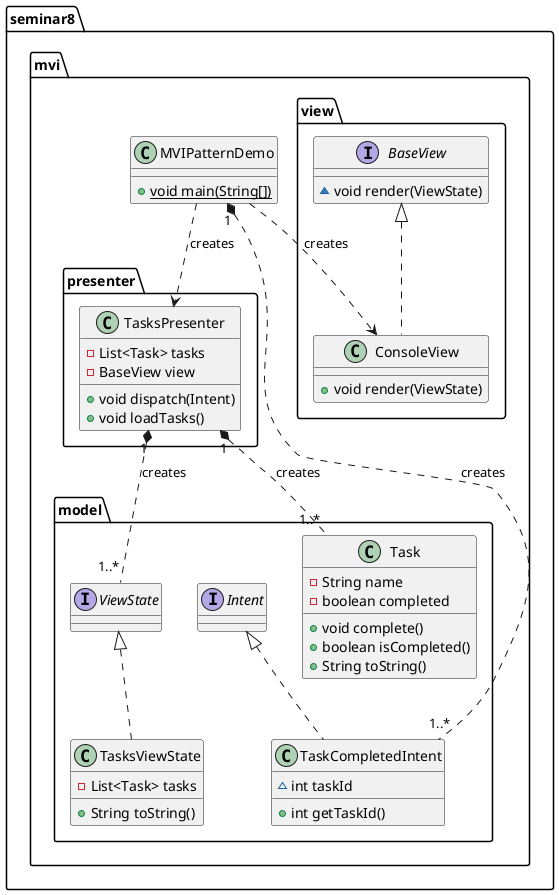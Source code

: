 @startuml
class seminar8.mvi.presenter.TasksPresenter {
- List<Task> tasks
- BaseView view
+ void dispatch(Intent)
+ void loadTasks()
}
class seminar8.mvi.model.TasksViewState {
- List<Task> tasks
+ String toString()
}
interface seminar8.mvi.model.ViewState {
}
class seminar8.mvi.MVIPatternDemo {
+ {static} void main(String[])
}
interface seminar8.mvi.view.BaseView {
~ void render(ViewState)
}
class seminar8.mvi.model.Task {
- String name
- boolean completed
+ void complete()
+ boolean isCompleted()
+ String toString()
}
class seminar8.mvi.view.ConsoleView {
+ void render(ViewState)
}
interface seminar8.mvi.model.Intent {
}
class seminar8.mvi.model.TaskCompletedIntent {
~ int taskId
+ int getTaskId()
}


seminar8.mvi.model.ViewState <|.. seminar8.mvi.model.TasksViewState
seminar8.mvi.view.BaseView <|.. seminar8.mvi.view.ConsoleView
seminar8.mvi.model.Intent <|.. seminar8.mvi.model.TaskCompletedIntent



seminar8.mvi.MVIPatternDemo ..> seminar8.mvi.view.ConsoleView : creates
seminar8.mvi.MVIPatternDemo ..> seminar8.mvi.presenter.TasksPresenter : creates
seminar8.mvi.presenter.TasksPresenter "1" *.. "1..*" seminar8.mvi.model.Task : creates
seminar8.mvi.MVIPatternDemo "1" *.. "1..*" seminar8.mvi.model.TaskCompletedIntent: creates
seminar8.mvi.presenter.TasksPresenter "1" *.. "1..*" seminar8.mvi.model.ViewState : creates
@enduml